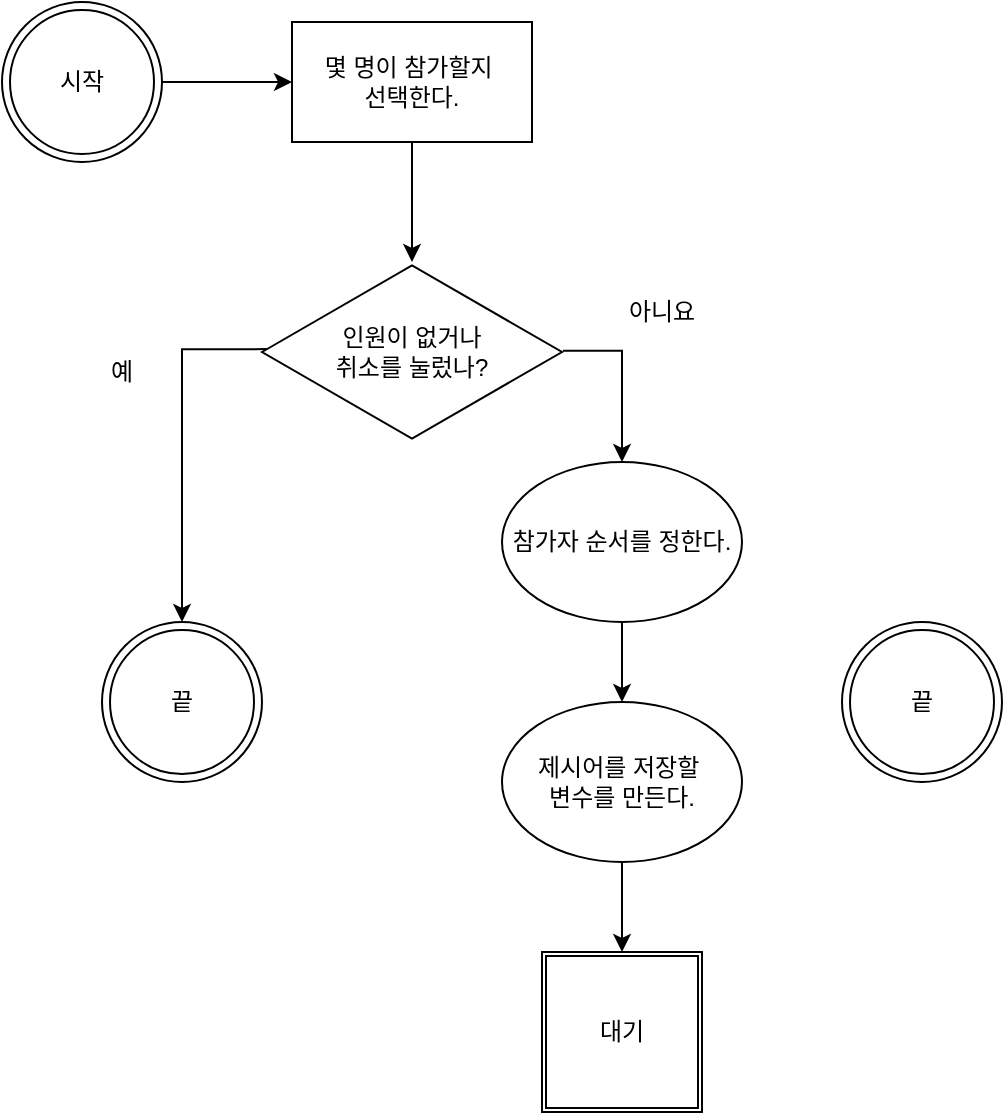 <mxfile version="20.8.16" type="device"><diagram name="페이지-1" id="qt_VCN_lzJzxIu_wO7Wt"><mxGraphModel dx="452" dy="483" grid="1" gridSize="10" guides="1" tooltips="1" connect="1" arrows="1" fold="1" page="1" pageScale="1" pageWidth="827" pageHeight="1169" math="0" shadow="0"><root><mxCell id="0"/><mxCell id="1" parent="0"/><mxCell id="03QuW1e89V5Pm_m8G7Uy-1" value="끝" style="ellipse;shape=doubleEllipse;whiteSpace=wrap;html=1;aspect=fixed;" parent="1" vertex="1"><mxGeometry x="650" y="480" width="80" height="80" as="geometry"/></mxCell><mxCell id="Iwaqusu9UKZY1NokbSHN-4" value="" style="edgeStyle=orthogonalEdgeStyle;rounded=0;orthogonalLoop=1;jettySize=auto;html=1;" edge="1" parent="1" source="03QuW1e89V5Pm_m8G7Uy-2" target="Iwaqusu9UKZY1NokbSHN-1"><mxGeometry relative="1" as="geometry"/></mxCell><mxCell id="03QuW1e89V5Pm_m8G7Uy-2" value="시작" style="ellipse;shape=doubleEllipse;whiteSpace=wrap;html=1;aspect=fixed;" parent="1" vertex="1"><mxGeometry x="230" y="170" width="80" height="80" as="geometry"/></mxCell><mxCell id="Iwaqusu9UKZY1NokbSHN-5" value="" style="edgeStyle=orthogonalEdgeStyle;rounded=0;orthogonalLoop=1;jettySize=auto;html=1;" edge="1" parent="1" source="Iwaqusu9UKZY1NokbSHN-1" target="Iwaqusu9UKZY1NokbSHN-3"><mxGeometry relative="1" as="geometry"/></mxCell><mxCell id="Iwaqusu9UKZY1NokbSHN-1" value="몇 명이 참가할지&amp;nbsp;&lt;br&gt;선택한다." style="rounded=0;whiteSpace=wrap;html=1;" vertex="1" parent="1"><mxGeometry x="375" y="180" width="120" height="60" as="geometry"/></mxCell><mxCell id="Iwaqusu9UKZY1NokbSHN-7" style="edgeStyle=orthogonalEdgeStyle;rounded=0;orthogonalLoop=1;jettySize=auto;html=1;entryX=0.5;entryY=0;entryDx=0;entryDy=0;exitX=0.016;exitY=0.484;exitDx=0;exitDy=0;exitPerimeter=0;" edge="1" parent="1" source="Iwaqusu9UKZY1NokbSHN-3" target="Iwaqusu9UKZY1NokbSHN-6"><mxGeometry relative="1" as="geometry"><mxPoint x="320" y="470" as="targetPoint"/><Array as="points"><mxPoint x="320" y="344"/></Array></mxGeometry></mxCell><mxCell id="Iwaqusu9UKZY1NokbSHN-16" style="edgeStyle=orthogonalEdgeStyle;rounded=0;orthogonalLoop=1;jettySize=auto;html=1;exitX=1.003;exitY=0.493;exitDx=0;exitDy=0;exitPerimeter=0;" edge="1" parent="1" source="Iwaqusu9UKZY1NokbSHN-3" target="Iwaqusu9UKZY1NokbSHN-12"><mxGeometry relative="1" as="geometry"/></mxCell><mxCell id="Iwaqusu9UKZY1NokbSHN-3" value="인원이 없거나&lt;br&gt;취소를 눌렀나?" style="html=1;whiteSpace=wrap;aspect=fixed;shape=isoRectangle;" vertex="1" parent="1"><mxGeometry x="360" y="300" width="150" height="90" as="geometry"/></mxCell><mxCell id="Iwaqusu9UKZY1NokbSHN-6" value="끝" style="ellipse;shape=doubleEllipse;whiteSpace=wrap;html=1;aspect=fixed;" vertex="1" parent="1"><mxGeometry x="280" y="480" width="80" height="80" as="geometry"/></mxCell><mxCell id="Iwaqusu9UKZY1NokbSHN-9" value="예" style="text;html=1;strokeColor=none;fillColor=none;align=center;verticalAlign=middle;whiteSpace=wrap;rounded=0;" vertex="1" parent="1"><mxGeometry x="260" y="340" width="60" height="30" as="geometry"/></mxCell><mxCell id="Iwaqusu9UKZY1NokbSHN-10" value="아니요" style="text;html=1;strokeColor=none;fillColor=none;align=center;verticalAlign=middle;whiteSpace=wrap;rounded=0;" vertex="1" parent="1"><mxGeometry x="530" y="310" width="60" height="30" as="geometry"/></mxCell><mxCell id="Iwaqusu9UKZY1NokbSHN-11" value="" style="edgeStyle=orthogonalEdgeStyle;rounded=0;orthogonalLoop=1;jettySize=auto;html=1;" edge="1" parent="1" source="Iwaqusu9UKZY1NokbSHN-12" target="Iwaqusu9UKZY1NokbSHN-15"><mxGeometry relative="1" as="geometry"/></mxCell><mxCell id="Iwaqusu9UKZY1NokbSHN-12" value="참가자 순서를 정한다." style="ellipse;whiteSpace=wrap;html=1;" vertex="1" parent="1"><mxGeometry x="480" y="400" width="120" height="80" as="geometry"/></mxCell><mxCell id="Iwaqusu9UKZY1NokbSHN-13" value="대기" style="shape=ext;double=1;whiteSpace=wrap;html=1;aspect=fixed;" vertex="1" parent="1"><mxGeometry x="500" y="645" width="80" height="80" as="geometry"/></mxCell><mxCell id="Iwaqusu9UKZY1NokbSHN-14" value="" style="edgeStyle=orthogonalEdgeStyle;rounded=0;orthogonalLoop=1;jettySize=auto;html=1;" edge="1" parent="1" source="Iwaqusu9UKZY1NokbSHN-15" target="Iwaqusu9UKZY1NokbSHN-13"><mxGeometry relative="1" as="geometry"/></mxCell><mxCell id="Iwaqusu9UKZY1NokbSHN-15" value="제시어를 저장할&amp;nbsp;&lt;br&gt;변수를 만든다." style="ellipse;whiteSpace=wrap;html=1;" vertex="1" parent="1"><mxGeometry x="480" y="520" width="120" height="80" as="geometry"/></mxCell></root></mxGraphModel></diagram></mxfile>